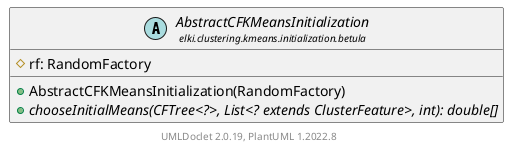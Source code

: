 @startuml
    remove .*\.(Instance|Par|Parameterizer|Factory)$
    set namespaceSeparator none
    hide empty fields
    hide empty methods

    abstract class "<size:14>AbstractCFKMeansInitialization\n<size:10>elki.clustering.kmeans.initialization.betula" as elki.clustering.kmeans.initialization.betula.AbstractCFKMeansInitialization [[AbstractCFKMeansInitialization.html]] {
        #rf: RandomFactory
        +AbstractCFKMeansInitialization(RandomFactory)
        {abstract} +chooseInitialMeans(CFTree<?>, List<? extends ClusterFeature>, int): double[]
    }
    abstract class "<size:14>AbstractCFKMeansInitialization.Par\n<size:10>elki.clustering.kmeans.initialization.betula" as elki.clustering.kmeans.initialization.betula.AbstractCFKMeansInitialization.Par [[AbstractCFKMeansInitialization.Par.html]]

    elki.clustering.kmeans.initialization.betula.AbstractCFKMeansInitialization +-- elki.clustering.kmeans.initialization.betula.AbstractCFKMeansInitialization.Par

    center footer UMLDoclet 2.0.19, PlantUML 1.2022.8
@enduml
